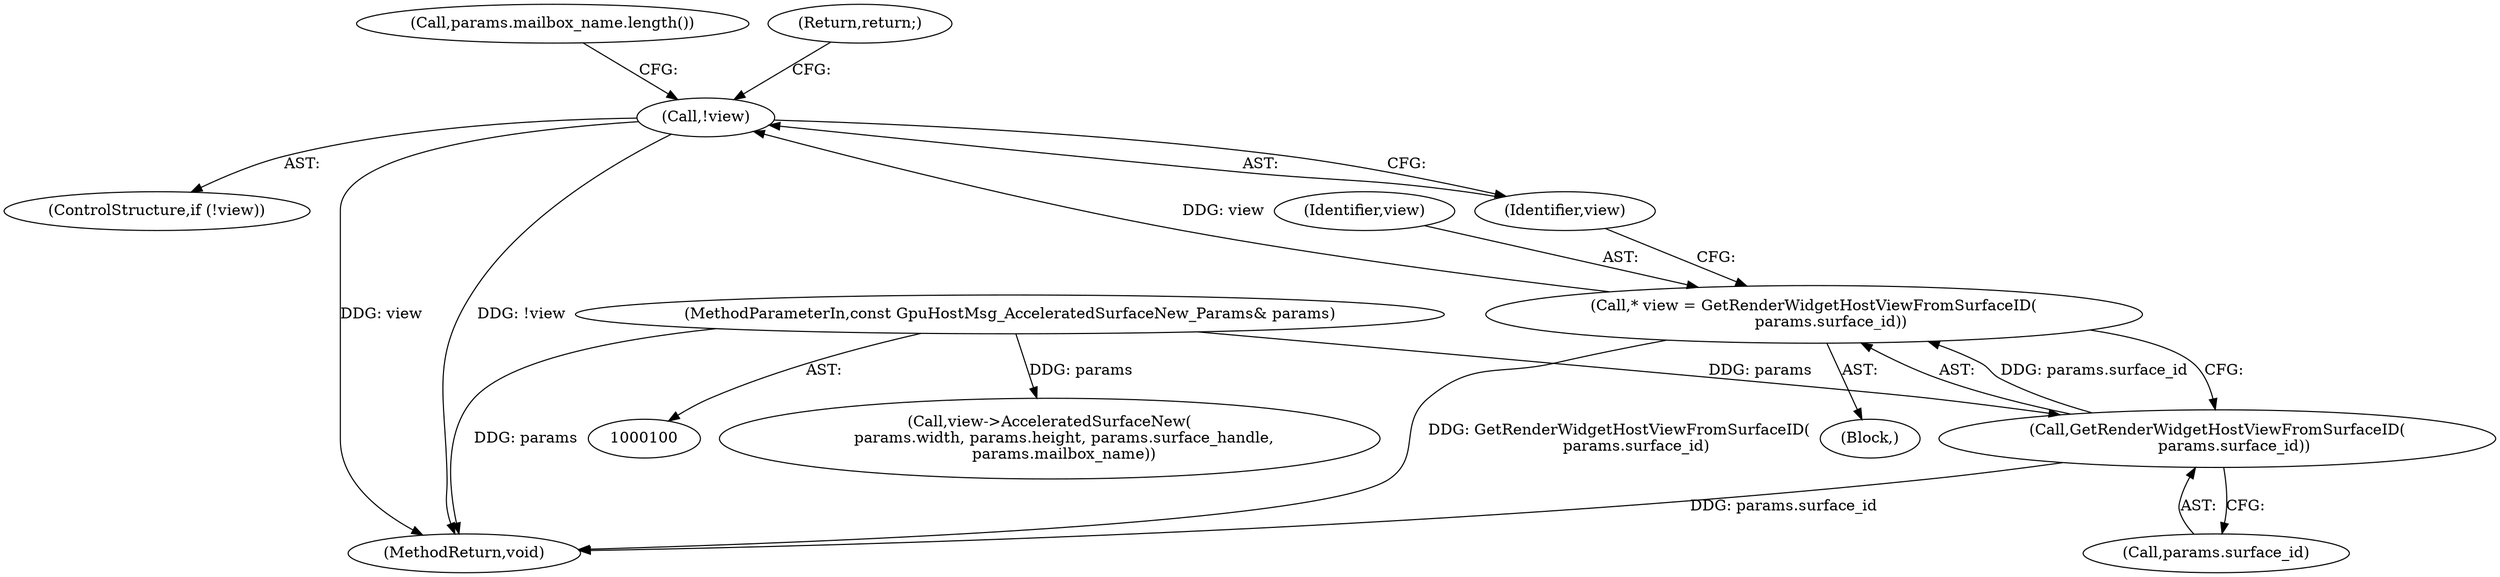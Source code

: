 digraph "0_Chrome_18d67244984a574ba2dd8779faabc0e3e34f4b76_5@pointer" {
"1000111" [label="(Call,!view)"];
"1000104" [label="(Call,* view = GetRenderWidgetHostViewFromSurfaceID(\n       params.surface_id))"];
"1000106" [label="(Call,GetRenderWidgetHostViewFromSurfaceID(\n       params.surface_id))"];
"1000101" [label="(MethodParameterIn,const GpuHostMsg_AcceleratedSurfaceNew_Params& params)"];
"1000121" [label="(Call,view->AcceleratedSurfaceNew(\n      params.width, params.height, params.surface_handle,\n      params.mailbox_name))"];
"1000104" [label="(Call,* view = GetRenderWidgetHostViewFromSurfaceID(\n       params.surface_id))"];
"1000110" [label="(ControlStructure,if (!view))"];
"1000106" [label="(Call,GetRenderWidgetHostViewFromSurfaceID(\n       params.surface_id))"];
"1000111" [label="(Call,!view)"];
"1000116" [label="(Call,params.mailbox_name.length())"];
"1000113" [label="(Return,return;)"];
"1000105" [label="(Identifier,view)"];
"1000134" [label="(MethodReturn,void)"];
"1000101" [label="(MethodParameterIn,const GpuHostMsg_AcceleratedSurfaceNew_Params& params)"];
"1000112" [label="(Identifier,view)"];
"1000107" [label="(Call,params.surface_id)"];
"1000102" [label="(Block,)"];
"1000111" -> "1000110"  [label="AST: "];
"1000111" -> "1000112"  [label="CFG: "];
"1000112" -> "1000111"  [label="AST: "];
"1000113" -> "1000111"  [label="CFG: "];
"1000116" -> "1000111"  [label="CFG: "];
"1000111" -> "1000134"  [label="DDG: view"];
"1000111" -> "1000134"  [label="DDG: !view"];
"1000104" -> "1000111"  [label="DDG: view"];
"1000104" -> "1000102"  [label="AST: "];
"1000104" -> "1000106"  [label="CFG: "];
"1000105" -> "1000104"  [label="AST: "];
"1000106" -> "1000104"  [label="AST: "];
"1000112" -> "1000104"  [label="CFG: "];
"1000104" -> "1000134"  [label="DDG: GetRenderWidgetHostViewFromSurfaceID(\n       params.surface_id)"];
"1000106" -> "1000104"  [label="DDG: params.surface_id"];
"1000106" -> "1000107"  [label="CFG: "];
"1000107" -> "1000106"  [label="AST: "];
"1000106" -> "1000134"  [label="DDG: params.surface_id"];
"1000101" -> "1000106"  [label="DDG: params"];
"1000101" -> "1000100"  [label="AST: "];
"1000101" -> "1000134"  [label="DDG: params"];
"1000101" -> "1000121"  [label="DDG: params"];
}
